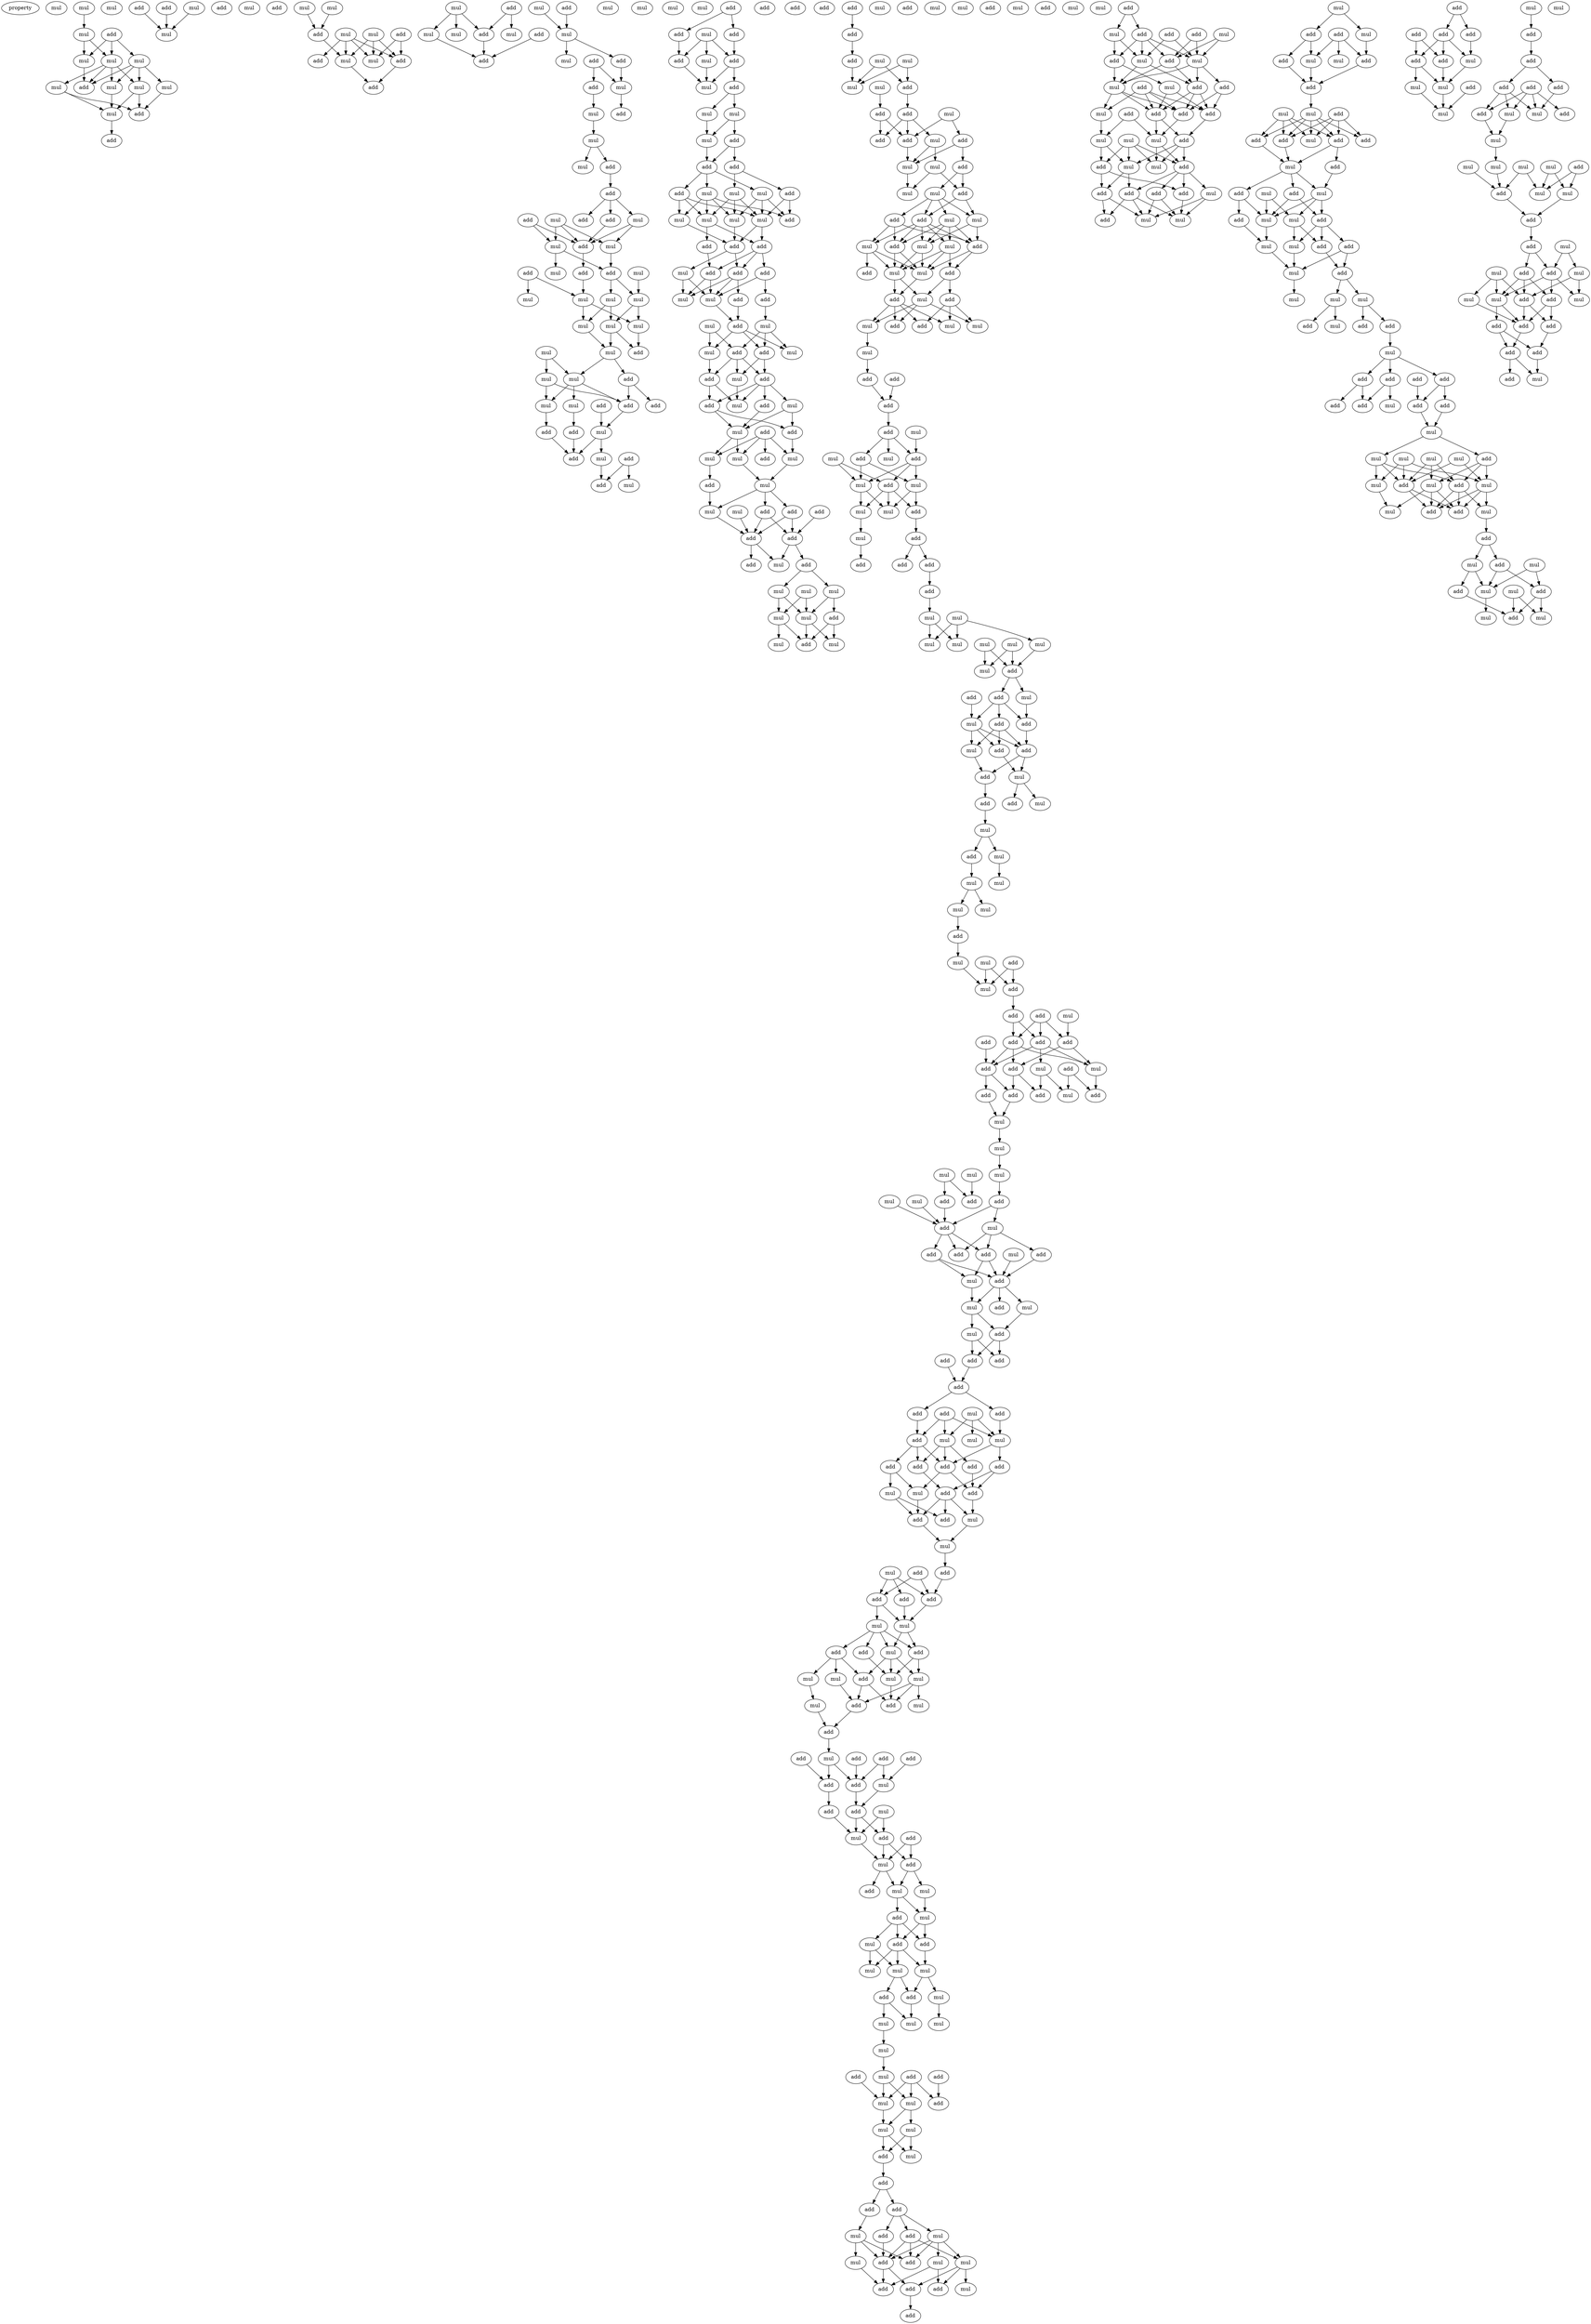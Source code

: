 digraph {
    node [fontcolor=black]
    property [mul=2,lf=1.4]
    0 [ label = mul ];
    1 [ label = mul ];
    2 [ label = mul ];
    3 [ label = add ];
    4 [ label = mul ];
    5 [ label = mul ];
    6 [ label = mul ];
    7 [ label = mul ];
    8 [ label = mul ];
    9 [ label = mul ];
    10 [ label = add ];
    11 [ label = mul ];
    12 [ label = mul ];
    13 [ label = add ];
    14 [ label = mul ];
    15 [ label = add ];
    16 [ label = add ];
    17 [ label = mul ];
    18 [ label = add ];
    19 [ label = mul ];
    20 [ label = add ];
    21 [ label = mul ];
    22 [ label = add ];
    23 [ label = mul ];
    24 [ label = mul ];
    25 [ label = mul ];
    26 [ label = mul ];
    27 [ label = add ];
    28 [ label = add ];
    29 [ label = mul ];
    30 [ label = mul ];
    31 [ label = add ];
    32 [ label = add ];
    33 [ label = add ];
    34 [ label = mul ];
    35 [ label = add ];
    36 [ label = mul ];
    37 [ label = add ];
    38 [ label = add ];
    39 [ label = mul ];
    40 [ label = mul ];
    41 [ label = add ];
    42 [ label = mul ];
    43 [ label = add ];
    44 [ label = mul ];
    45 [ label = mul ];
    46 [ label = mul ];
    47 [ label = add ];
    48 [ label = add ];
    49 [ label = mul ];
    50 [ label = add ];
    51 [ label = mul ];
    52 [ label = add ];
    53 [ label = mul ];
    54 [ label = mul ];
    55 [ label = mul ];
    56 [ label = mul ];
    57 [ label = mul ];
    58 [ label = add ];
    59 [ label = add ];
    60 [ label = mul ];
    61 [ label = mul ];
    62 [ label = add ];
    63 [ label = add ];
    64 [ label = add ];
    65 [ label = mul ];
    66 [ label = mul ];
    67 [ label = add ];
    68 [ label = mul ];
    69 [ label = mul ];
    70 [ label = add ];
    71 [ label = add ];
    72 [ label = add ];
    73 [ label = mul ];
    74 [ label = mul ];
    75 [ label = mul ];
    76 [ label = mul ];
    77 [ label = mul ];
    78 [ label = mul ];
    79 [ label = mul ];
    80 [ label = mul ];
    81 [ label = add ];
    82 [ label = mul ];
    83 [ label = mul ];
    84 [ label = add ];
    85 [ label = mul ];
    86 [ label = mul ];
    87 [ label = add ];
    88 [ label = mul ];
    89 [ label = add ];
    90 [ label = add ];
    91 [ label = mul ];
    92 [ label = add ];
    93 [ label = add ];
    94 [ label = add ];
    95 [ label = add ];
    96 [ label = mul ];
    97 [ label = mul ];
    98 [ label = add ];
    99 [ label = add ];
    100 [ label = mul ];
    101 [ label = add ];
    102 [ label = add ];
    103 [ label = add ];
    104 [ label = mul ];
    105 [ label = add ];
    106 [ label = mul ];
    107 [ label = add ];
    108 [ label = mul ];
    109 [ label = add ];
    110 [ label = mul ];
    111 [ label = mul ];
    112 [ label = add ];
    113 [ label = add ];
    114 [ label = add ];
    115 [ label = mul ];
    116 [ label = mul ];
    117 [ label = mul ];
    118 [ label = add ];
    119 [ label = add ];
    120 [ label = mul ];
    121 [ label = mul ];
    122 [ label = mul ];
    123 [ label = add ];
    124 [ label = mul ];
    125 [ label = add ];
    126 [ label = add ];
    127 [ label = add ];
    128 [ label = add ];
    129 [ label = mul ];
    130 [ label = add ];
    131 [ label = add ];
    132 [ label = mul ];
    133 [ label = add ];
    134 [ label = add ];
    135 [ label = mul ];
    136 [ label = mul ];
    137 [ label = mul ];
    138 [ label = add ];
    139 [ label = mul ];
    140 [ label = add ];
    141 [ label = mul ];
    142 [ label = add ];
    143 [ label = add ];
    144 [ label = mul ];
    145 [ label = add ];
    146 [ label = add ];
    147 [ label = mul ];
    148 [ label = add ];
    149 [ label = add ];
    150 [ label = mul ];
    151 [ label = add ];
    152 [ label = mul ];
    153 [ label = add ];
    154 [ label = mul ];
    155 [ label = mul ];
    156 [ label = mul ];
    157 [ label = add ];
    158 [ label = mul ];
    159 [ label = add ];
    160 [ label = add ];
    161 [ label = mul ];
    162 [ label = mul ];
    163 [ label = add ];
    164 [ label = add ];
    165 [ label = add ];
    166 [ label = add ];
    167 [ label = mul ];
    168 [ label = add ];
    169 [ label = add ];
    170 [ label = mul ];
    171 [ label = mul ];
    172 [ label = mul ];
    173 [ label = add ];
    174 [ label = mul ];
    175 [ label = mul ];
    176 [ label = add ];
    177 [ label = mul ];
    178 [ label = add ];
    179 [ label = mul ];
    180 [ label = add ];
    181 [ label = add ];
    182 [ label = mul ];
    183 [ label = mul ];
    184 [ label = add ];
    185 [ label = mul ];
    186 [ label = mul ];
    187 [ label = add ];
    188 [ label = mul ];
    189 [ label = add ];
    190 [ label = add ];
    191 [ label = add ];
    192 [ label = add ];
    193 [ label = mul ];
    194 [ label = add ];
    195 [ label = mul ];
    196 [ label = add ];
    197 [ label = mul ];
    198 [ label = mul ];
    199 [ label = add ];
    200 [ label = mul ];
    201 [ label = mul ];
    202 [ label = add ];
    203 [ label = add ];
    204 [ label = mul ];
    205 [ label = mul ];
    206 [ label = mul ];
    207 [ label = mul ];
    208 [ label = add ];
    209 [ label = add ];
    210 [ label = mul ];
    211 [ label = add ];
    212 [ label = add ];
    213 [ label = mul ];
    214 [ label = add ];
    215 [ label = add ];
    216 [ label = mul ];
    217 [ label = mul ];
    218 [ label = mul ];
    219 [ label = mul ];
    220 [ label = add ];
    221 [ label = add ];
    222 [ label = mul ];
    223 [ label = add ];
    224 [ label = mul ];
    225 [ label = add ];
    226 [ label = add ];
    227 [ label = add ];
    228 [ label = add ];
    229 [ label = mul ];
    230 [ label = mul ];
    231 [ label = add ];
    232 [ label = add ];
    233 [ label = mul ];
    234 [ label = mul ];
    235 [ label = mul ];
    236 [ label = add ];
    237 [ label = mul ];
    238 [ label = mul ];
    239 [ label = add ];
    240 [ label = mul ];
    241 [ label = add ];
    242 [ label = add ];
    243 [ label = add ];
    244 [ label = add ];
    245 [ label = mul ];
    246 [ label = add ];
    247 [ label = mul ];
    248 [ label = mul ];
    249 [ label = mul ];
    250 [ label = mul ];
    251 [ label = mul ];
    252 [ label = mul ];
    253 [ label = mul ];
    254 [ label = mul ];
    255 [ label = add ];
    256 [ label = add ];
    257 [ label = mul ];
    258 [ label = add ];
    259 [ label = mul ];
    260 [ label = add ];
    261 [ label = add ];
    262 [ label = add ];
    263 [ label = mul ];
    264 [ label = add ];
    265 [ label = add ];
    266 [ label = mul ];
    267 [ label = mul ];
    268 [ label = add ];
    269 [ label = add ];
    270 [ label = mul ];
    271 [ label = add ];
    272 [ label = mul ];
    273 [ label = mul ];
    274 [ label = mul ];
    275 [ label = mul ];
    276 [ label = mul ];
    277 [ label = mul ];
    278 [ label = add ];
    279 [ label = mul ];
    280 [ label = add ];
    281 [ label = mul ];
    282 [ label = add ];
    283 [ label = mul ];
    284 [ label = add ];
    285 [ label = add ];
    286 [ label = add ];
    287 [ label = mul ];
    288 [ label = add ];
    289 [ label = add ];
    290 [ label = add ];
    291 [ label = add ];
    292 [ label = add ];
    293 [ label = mul ];
    294 [ label = mul ];
    295 [ label = add ];
    296 [ label = add ];
    297 [ label = add ];
    298 [ label = add ];
    299 [ label = add ];
    300 [ label = mul ];
    301 [ label = add ];
    302 [ label = mul ];
    303 [ label = mul ];
    304 [ label = mul ];
    305 [ label = mul ];
    306 [ label = mul ];
    307 [ label = add ];
    308 [ label = add ];
    309 [ label = mul ];
    310 [ label = mul ];
    311 [ label = add ];
    312 [ label = add ];
    313 [ label = mul ];
    314 [ label = add ];
    315 [ label = mul ];
    316 [ label = add ];
    317 [ label = add ];
    318 [ label = add ];
    319 [ label = mul ];
    320 [ label = add ];
    321 [ label = mul ];
    322 [ label = add ];
    323 [ label = mul ];
    324 [ label = mul ];
    325 [ label = add ];
    326 [ label = add ];
    327 [ label = mul ];
    328 [ label = add ];
    329 [ label = add ];
    330 [ label = add ];
    331 [ label = add ];
    332 [ label = mul ];
    333 [ label = add ];
    334 [ label = add ];
    335 [ label = mul ];
    336 [ label = mul ];
    337 [ label = add ];
    338 [ label = mul ];
    339 [ label = add ];
    340 [ label = add ];
    341 [ label = add ];
    342 [ label = add ];
    343 [ label = add ];
    344 [ label = add ];
    345 [ label = mul ];
    346 [ label = add ];
    347 [ label = mul ];
    348 [ label = add ];
    349 [ label = add ];
    350 [ label = mul ];
    351 [ label = mul ];
    352 [ label = add ];
    353 [ label = mul ];
    354 [ label = mul ];
    355 [ label = add ];
    356 [ label = add ];
    357 [ label = add ];
    358 [ label = add ];
    359 [ label = add ];
    360 [ label = mul ];
    361 [ label = mul ];
    362 [ label = add ];
    363 [ label = mul ];
    364 [ label = add ];
    365 [ label = add ];
    366 [ label = mul ];
    367 [ label = add ];
    368 [ label = mul ];
    369 [ label = mul ];
    370 [ label = mul ];
    371 [ label = mul ];
    372 [ label = mul ];
    373 [ label = add ];
    374 [ label = add ];
    375 [ label = add ];
    376 [ label = mul ];
    377 [ label = add ];
    378 [ label = add ];
    379 [ label = add ];
    380 [ label = add ];
    381 [ label = mul ];
    382 [ label = add ];
    383 [ label = add ];
    384 [ label = add ];
    385 [ label = add ];
    386 [ label = mul ];
    387 [ label = add ];
    388 [ label = mul ];
    389 [ label = add ];
    390 [ label = mul ];
    391 [ label = add ];
    392 [ label = mul ];
    393 [ label = add ];
    394 [ label = mul ];
    395 [ label = mul ];
    396 [ label = add ];
    397 [ label = add ];
    398 [ label = add ];
    399 [ label = mul ];
    400 [ label = mul ];
    401 [ label = mul ];
    402 [ label = mul ];
    403 [ label = add ];
    404 [ label = add ];
    405 [ label = mul ];
    406 [ label = mul ];
    407 [ label = mul ];
    408 [ label = mul ];
    409 [ label = mul ];
    410 [ label = add ];
    411 [ label = mul ];
    412 [ label = add ];
    413 [ label = add ];
    414 [ label = mul ];
    415 [ label = mul ];
    416 [ label = add ];
    417 [ label = mul ];
    418 [ label = mul ];
    419 [ label = mul ];
    420 [ label = add ];
    421 [ label = add ];
    422 [ label = add ];
    423 [ label = add ];
    424 [ label = add ];
    425 [ label = mul ];
    426 [ label = mul ];
    427 [ label = add ];
    428 [ label = mul ];
    429 [ label = add ];
    430 [ label = mul ];
    431 [ label = mul ];
    432 [ label = mul ];
    433 [ label = add ];
    434 [ label = add ];
    435 [ label = add ];
    436 [ label = mul ];
    437 [ label = add ];
    438 [ label = add ];
    439 [ label = add ];
    440 [ label = add ];
    441 [ label = add ];
    442 [ label = mul ];
    443 [ label = add ];
    444 [ label = mul ];
    445 [ label = mul ];
    446 [ label = mul ];
    447 [ label = add ];
    448 [ label = add ];
    449 [ label = mul ];
    450 [ label = add ];
    451 [ label = mul ];
    452 [ label = add ];
    453 [ label = add ];
    454 [ label = add ];
    455 [ label = mul ];
    456 [ label = add ];
    457 [ label = add ];
    458 [ label = add ];
    459 [ label = mul ];
    460 [ label = mul ];
    461 [ label = add ];
    462 [ label = mul ];
    463 [ label = mul ];
    464 [ label = mul ];
    465 [ label = add ];
    466 [ label = add ];
    467 [ label = add ];
    468 [ label = add ];
    469 [ label = mul ];
    470 [ label = add ];
    471 [ label = add ];
    472 [ label = mul ];
    473 [ label = mul ];
    474 [ label = add ];
    475 [ label = mul ];
    476 [ label = add ];
    477 [ label = mul ];
    478 [ label = add ];
    479 [ label = mul ];
    480 [ label = add ];
    481 [ label = add ];
    482 [ label = mul ];
    483 [ label = add ];
    484 [ label = mul ];
    485 [ label = mul ];
    486 [ label = add ];
    487 [ label = add ];
    488 [ label = add ];
    489 [ label = add ];
    490 [ label = add ];
    491 [ label = mul ];
    492 [ label = mul ];
    493 [ label = add ];
    494 [ label = mul ];
    495 [ label = add ];
    496 [ label = add ];
    497 [ label = mul ];
    498 [ label = add ];
    499 [ label = mul ];
    500 [ label = mul ];
    501 [ label = add ];
    502 [ label = mul ];
    503 [ label = add ];
    504 [ label = add ];
    505 [ label = mul ];
    506 [ label = add ];
    507 [ label = mul ];
    508 [ label = mul ];
    509 [ label = mul ];
    510 [ label = mul ];
    511 [ label = add ];
    512 [ label = mul ];
    513 [ label = add ];
    514 [ label = add ];
    515 [ label = mul ];
    516 [ label = add ];
    517 [ label = add ];
    518 [ label = add ];
    519 [ label = add ];
    520 [ label = add ];
    521 [ label = add ];
    522 [ label = mul ];
    523 [ label = add ];
    524 [ label = add ];
    525 [ label = mul ];
    526 [ label = mul ];
    527 [ label = mul ];
    528 [ label = add ];
    529 [ label = mul ];
    530 [ label = mul ];
    531 [ label = add ];
    532 [ label = mul ];
    533 [ label = mul ];
    534 [ label = add ];
    535 [ label = mul ];
    536 [ label = mul ];
    537 [ label = add ];
    538 [ label = add ];
    539 [ label = mul ];
    540 [ label = add ];
    541 [ label = add ];
    542 [ label = mul ];
    543 [ label = mul ];
    544 [ label = add ];
    545 [ label = add ];
    546 [ label = mul ];
    547 [ label = mul ];
    548 [ label = mul ];
    549 [ label = mul ];
    550 [ label = add ];
    551 [ label = add ];
    552 [ label = add ];
    553 [ label = add ];
    554 [ label = add ];
    555 [ label = add ];
    556 [ label = add ];
    557 [ label = mul ];
    558 [ label = mul ];
    559 [ label = mul ];
    560 [ label = add ];
    561 [ label = mul ];
    562 [ label = mul ];
    563 [ label = add ];
    564 [ label = add ];
    565 [ label = add ];
    566 [ label = add ];
    567 [ label = add ];
    568 [ label = add ];
    569 [ label = mul ];
    570 [ label = add ];
    571 [ label = mul ];
    572 [ label = mul ];
    573 [ label = mul ];
    574 [ label = mul ];
    575 [ label = mul ];
    576 [ label = mul ];
    577 [ label = add ];
    578 [ label = mul ];
    579 [ label = mul ];
    580 [ label = add ];
    581 [ label = add ];
    582 [ label = add ];
    583 [ label = mul ];
    584 [ label = mul ];
    585 [ label = add ];
    586 [ label = mul ];
    587 [ label = add ];
    588 [ label = mul ];
    589 [ label = add ];
    590 [ label = mul ];
    591 [ label = add ];
    592 [ label = mul ];
    593 [ label = add ];
    594 [ label = add ];
    595 [ label = add ];
    596 [ label = add ];
    597 [ label = add ];
    598 [ label = mul ];
    599 [ label = mul ];
    600 [ label = add ];
    1 -> 2 [ name = 0 ];
    2 -> 5 [ name = 1 ];
    2 -> 7 [ name = 2 ];
    3 -> 5 [ name = 3 ];
    3 -> 6 [ name = 4 ];
    3 -> 7 [ name = 5 ];
    5 -> 10 [ name = 6 ];
    6 -> 8 [ name = 7 ];
    6 -> 9 [ name = 8 ];
    6 -> 10 [ name = 9 ];
    6 -> 11 [ name = 10 ];
    7 -> 8 [ name = 11 ];
    7 -> 9 [ name = 12 ];
    7 -> 10 [ name = 13 ];
    7 -> 12 [ name = 14 ];
    8 -> 13 [ name = 15 ];
    8 -> 14 [ name = 16 ];
    9 -> 14 [ name = 17 ];
    11 -> 13 [ name = 18 ];
    12 -> 13 [ name = 19 ];
    12 -> 14 [ name = 20 ];
    14 -> 18 [ name = 21 ];
    15 -> 19 [ name = 22 ];
    16 -> 19 [ name = 23 ];
    17 -> 19 [ name = 24 ];
    23 -> 27 [ name = 25 ];
    24 -> 27 [ name = 26 ];
    25 -> 29 [ name = 27 ];
    25 -> 30 [ name = 28 ];
    25 -> 31 [ name = 29 ];
    25 -> 32 [ name = 30 ];
    26 -> 29 [ name = 31 ];
    26 -> 30 [ name = 32 ];
    26 -> 32 [ name = 33 ];
    27 -> 29 [ name = 34 ];
    28 -> 30 [ name = 35 ];
    28 -> 32 [ name = 36 ];
    29 -> 33 [ name = 37 ];
    32 -> 33 [ name = 38 ];
    34 -> 36 [ name = 39 ];
    34 -> 37 [ name = 40 ];
    34 -> 40 [ name = 41 ];
    35 -> 37 [ name = 42 ];
    35 -> 39 [ name = 43 ];
    36 -> 41 [ name = 44 ];
    37 -> 41 [ name = 45 ];
    38 -> 41 [ name = 46 ];
    42 -> 44 [ name = 47 ];
    43 -> 44 [ name = 48 ];
    44 -> 47 [ name = 49 ];
    44 -> 49 [ name = 50 ];
    47 -> 51 [ name = 51 ];
    48 -> 50 [ name = 52 ];
    48 -> 51 [ name = 53 ];
    50 -> 53 [ name = 54 ];
    51 -> 52 [ name = 55 ];
    53 -> 54 [ name = 56 ];
    54 -> 57 [ name = 57 ];
    54 -> 58 [ name = 58 ];
    58 -> 59 [ name = 59 ];
    59 -> 60 [ name = 60 ];
    59 -> 62 [ name = 61 ];
    59 -> 63 [ name = 62 ];
    60 -> 66 [ name = 63 ];
    60 -> 67 [ name = 64 ];
    61 -> 65 [ name = 65 ];
    61 -> 66 [ name = 66 ];
    61 -> 67 [ name = 67 ];
    62 -> 67 [ name = 68 ];
    64 -> 65 [ name = 69 ];
    64 -> 67 [ name = 70 ];
    65 -> 69 [ name = 71 ];
    65 -> 72 [ name = 72 ];
    66 -> 72 [ name = 73 ];
    67 -> 70 [ name = 74 ];
    68 -> 75 [ name = 75 ];
    70 -> 73 [ name = 76 ];
    71 -> 73 [ name = 77 ];
    71 -> 76 [ name = 78 ];
    72 -> 74 [ name = 79 ];
    72 -> 75 [ name = 80 ];
    73 -> 77 [ name = 81 ];
    73 -> 78 [ name = 82 ];
    74 -> 78 [ name = 83 ];
    74 -> 79 [ name = 84 ];
    75 -> 77 [ name = 85 ];
    75 -> 79 [ name = 86 ];
    77 -> 81 [ name = 87 ];
    78 -> 82 [ name = 88 ];
    79 -> 81 [ name = 89 ];
    79 -> 82 [ name = 90 ];
    80 -> 83 [ name = 91 ];
    80 -> 85 [ name = 92 ];
    82 -> 84 [ name = 93 ];
    82 -> 85 [ name = 94 ];
    83 -> 86 [ name = 95 ];
    83 -> 87 [ name = 96 ];
    84 -> 87 [ name = 97 ];
    84 -> 90 [ name = 98 ];
    85 -> 86 [ name = 99 ];
    85 -> 87 [ name = 100 ];
    85 -> 88 [ name = 101 ];
    86 -> 93 [ name = 102 ];
    87 -> 91 [ name = 103 ];
    88 -> 92 [ name = 104 ];
    89 -> 91 [ name = 105 ];
    91 -> 94 [ name = 106 ];
    91 -> 96 [ name = 107 ];
    92 -> 94 [ name = 108 ];
    93 -> 94 [ name = 109 ];
    95 -> 97 [ name = 110 ];
    95 -> 98 [ name = 111 ];
    96 -> 98 [ name = 112 ];
    99 -> 101 [ name = 113 ];
    99 -> 102 [ name = 114 ];
    100 -> 103 [ name = 115 ];
    100 -> 104 [ name = 116 ];
    100 -> 105 [ name = 117 ];
    101 -> 105 [ name = 118 ];
    102 -> 103 [ name = 119 ];
    103 -> 106 [ name = 120 ];
    103 -> 107 [ name = 121 ];
    104 -> 106 [ name = 122 ];
    105 -> 106 [ name = 123 ];
    107 -> 108 [ name = 124 ];
    107 -> 110 [ name = 125 ];
    108 -> 111 [ name = 126 ];
    108 -> 112 [ name = 127 ];
    110 -> 111 [ name = 128 ];
    111 -> 113 [ name = 129 ];
    112 -> 113 [ name = 130 ];
    112 -> 114 [ name = 131 ];
    113 -> 116 [ name = 132 ];
    113 -> 117 [ name = 133 ];
    113 -> 118 [ name = 134 ];
    114 -> 115 [ name = 135 ];
    114 -> 119 [ name = 136 ];
    115 -> 120 [ name = 137 ];
    115 -> 122 [ name = 138 ];
    115 -> 124 [ name = 139 ];
    116 -> 122 [ name = 140 ];
    116 -> 123 [ name = 141 ];
    116 -> 124 [ name = 142 ];
    117 -> 120 [ name = 143 ];
    117 -> 121 [ name = 144 ];
    117 -> 122 [ name = 145 ];
    117 -> 123 [ name = 146 ];
    118 -> 120 [ name = 147 ];
    118 -> 121 [ name = 148 ];
    118 -> 124 [ name = 149 ];
    119 -> 123 [ name = 150 ];
    119 -> 124 [ name = 151 ];
    120 -> 125 [ name = 152 ];
    120 -> 126 [ name = 153 ];
    121 -> 127 [ name = 154 ];
    122 -> 127 [ name = 155 ];
    124 -> 126 [ name = 156 ];
    124 -> 127 [ name = 157 ];
    125 -> 131 [ name = 158 ];
    126 -> 128 [ name = 159 ];
    126 -> 130 [ name = 160 ];
    126 -> 131 [ name = 161 ];
    127 -> 129 [ name = 162 ];
    127 -> 130 [ name = 163 ];
    128 -> 134 [ name = 164 ];
    128 -> 135 [ name = 165 ];
    129 -> 132 [ name = 166 ];
    129 -> 135 [ name = 167 ];
    130 -> 132 [ name = 168 ];
    130 -> 133 [ name = 169 ];
    130 -> 135 [ name = 170 ];
    131 -> 132 [ name = 171 ];
    131 -> 135 [ name = 172 ];
    133 -> 138 [ name = 173 ];
    134 -> 137 [ name = 174 ];
    135 -> 138 [ name = 175 ];
    136 -> 139 [ name = 176 ];
    136 -> 140 [ name = 177 ];
    137 -> 140 [ name = 178 ];
    137 -> 141 [ name = 179 ];
    137 -> 142 [ name = 180 ];
    138 -> 139 [ name = 181 ];
    138 -> 141 [ name = 182 ];
    138 -> 142 [ name = 183 ];
    139 -> 143 [ name = 184 ];
    140 -> 143 [ name = 185 ];
    140 -> 144 [ name = 186 ];
    140 -> 145 [ name = 187 ];
    142 -> 144 [ name = 188 ];
    142 -> 145 [ name = 189 ];
    143 -> 147 [ name = 190 ];
    143 -> 148 [ name = 191 ];
    144 -> 147 [ name = 192 ];
    145 -> 147 [ name = 193 ];
    145 -> 148 [ name = 194 ];
    145 -> 149 [ name = 195 ];
    145 -> 150 [ name = 196 ];
    148 -> 151 [ name = 197 ];
    148 -> 152 [ name = 198 ];
    149 -> 152 [ name = 199 ];
    150 -> 151 [ name = 200 ];
    150 -> 152 [ name = 201 ];
    151 -> 154 [ name = 202 ];
    152 -> 155 [ name = 203 ];
    152 -> 156 [ name = 204 ];
    153 -> 154 [ name = 205 ];
    153 -> 155 [ name = 206 ];
    153 -> 156 [ name = 207 ];
    153 -> 157 [ name = 208 ];
    154 -> 158 [ name = 209 ];
    155 -> 159 [ name = 210 ];
    156 -> 158 [ name = 211 ];
    158 -> 162 [ name = 212 ];
    158 -> 163 [ name = 213 ];
    158 -> 164 [ name = 214 ];
    159 -> 162 [ name = 215 ];
    160 -> 166 [ name = 216 ];
    161 -> 165 [ name = 217 ];
    162 -> 165 [ name = 218 ];
    163 -> 165 [ name = 219 ];
    163 -> 166 [ name = 220 ];
    164 -> 165 [ name = 221 ];
    164 -> 166 [ name = 222 ];
    165 -> 167 [ name = 223 ];
    165 -> 169 [ name = 224 ];
    166 -> 167 [ name = 225 ];
    166 -> 168 [ name = 226 ];
    168 -> 170 [ name = 227 ];
    168 -> 171 [ name = 228 ];
    170 -> 173 [ name = 229 ];
    170 -> 175 [ name = 230 ];
    171 -> 174 [ name = 231 ];
    171 -> 175 [ name = 232 ];
    172 -> 174 [ name = 233 ];
    172 -> 175 [ name = 234 ];
    173 -> 176 [ name = 235 ];
    173 -> 177 [ name = 236 ];
    174 -> 176 [ name = 237 ];
    174 -> 179 [ name = 238 ];
    175 -> 176 [ name = 239 ];
    175 -> 177 [ name = 240 ];
    180 -> 181 [ name = 241 ];
    181 -> 184 [ name = 242 ];
    182 -> 185 [ name = 243 ];
    182 -> 187 [ name = 244 ];
    183 -> 185 [ name = 245 ];
    183 -> 187 [ name = 246 ];
    184 -> 185 [ name = 247 ];
    186 -> 190 [ name = 248 ];
    187 -> 189 [ name = 249 ];
    188 -> 192 [ name = 250 ];
    188 -> 194 [ name = 251 ];
    189 -> 191 [ name = 252 ];
    189 -> 192 [ name = 253 ];
    189 -> 193 [ name = 254 ];
    190 -> 191 [ name = 255 ];
    190 -> 192 [ name = 256 ];
    192 -> 197 [ name = 257 ];
    193 -> 195 [ name = 258 ];
    193 -> 197 [ name = 259 ];
    194 -> 196 [ name = 260 ];
    194 -> 197 [ name = 261 ];
    195 -> 199 [ name = 262 ];
    195 -> 200 [ name = 263 ];
    196 -> 198 [ name = 264 ];
    196 -> 199 [ name = 265 ];
    197 -> 200 [ name = 266 ];
    198 -> 201 [ name = 267 ];
    198 -> 202 [ name = 268 ];
    198 -> 203 [ name = 269 ];
    198 -> 204 [ name = 270 ];
    199 -> 203 [ name = 271 ];
    199 -> 204 [ name = 272 ];
    201 -> 206 [ name = 273 ];
    201 -> 207 [ name = 274 ];
    201 -> 208 [ name = 275 ];
    201 -> 209 [ name = 276 ];
    202 -> 205 [ name = 277 ];
    202 -> 208 [ name = 278 ];
    202 -> 209 [ name = 279 ];
    203 -> 205 [ name = 280 ];
    203 -> 206 [ name = 281 ];
    203 -> 207 [ name = 282 ];
    203 -> 208 [ name = 283 ];
    203 -> 209 [ name = 284 ];
    204 -> 206 [ name = 285 ];
    204 -> 209 [ name = 286 ];
    205 -> 210 [ name = 287 ];
    205 -> 211 [ name = 288 ];
    205 -> 213 [ name = 289 ];
    206 -> 210 [ name = 290 ];
    206 -> 213 [ name = 291 ];
    207 -> 210 [ name = 292 ];
    207 -> 212 [ name = 293 ];
    207 -> 213 [ name = 294 ];
    208 -> 210 [ name = 295 ];
    208 -> 213 [ name = 296 ];
    209 -> 212 [ name = 297 ];
    209 -> 213 [ name = 298 ];
    210 -> 215 [ name = 299 ];
    210 -> 216 [ name = 300 ];
    212 -> 214 [ name = 301 ];
    212 -> 216 [ name = 302 ];
    213 -> 215 [ name = 303 ];
    214 -> 218 [ name = 304 ];
    214 -> 219 [ name = 305 ];
    214 -> 221 [ name = 306 ];
    215 -> 217 [ name = 307 ];
    215 -> 219 [ name = 308 ];
    215 -> 220 [ name = 309 ];
    215 -> 221 [ name = 310 ];
    216 -> 217 [ name = 311 ];
    216 -> 218 [ name = 312 ];
    216 -> 220 [ name = 313 ];
    217 -> 222 [ name = 314 ];
    222 -> 223 [ name = 315 ];
    223 -> 227 [ name = 316 ];
    226 -> 227 [ name = 317 ];
    227 -> 228 [ name = 318 ];
    228 -> 231 [ name = 319 ];
    228 -> 232 [ name = 320 ];
    228 -> 233 [ name = 321 ];
    229 -> 232 [ name = 322 ];
    230 -> 234 [ name = 323 ];
    230 -> 236 [ name = 324 ];
    231 -> 234 [ name = 325 ];
    231 -> 235 [ name = 326 ];
    232 -> 234 [ name = 327 ];
    232 -> 235 [ name = 328 ];
    232 -> 236 [ name = 329 ];
    234 -> 237 [ name = 330 ];
    234 -> 238 [ name = 331 ];
    235 -> 238 [ name = 332 ];
    235 -> 239 [ name = 333 ];
    236 -> 237 [ name = 334 ];
    236 -> 238 [ name = 335 ];
    236 -> 239 [ name = 336 ];
    237 -> 240 [ name = 337 ];
    239 -> 241 [ name = 338 ];
    240 -> 244 [ name = 339 ];
    241 -> 242 [ name = 340 ];
    241 -> 243 [ name = 341 ];
    242 -> 246 [ name = 342 ];
    246 -> 247 [ name = 343 ];
    247 -> 252 [ name = 344 ];
    247 -> 253 [ name = 345 ];
    248 -> 251 [ name = 346 ];
    248 -> 252 [ name = 347 ];
    248 -> 253 [ name = 348 ];
    249 -> 254 [ name = 349 ];
    249 -> 255 [ name = 350 ];
    250 -> 254 [ name = 351 ];
    250 -> 255 [ name = 352 ];
    251 -> 255 [ name = 353 ];
    255 -> 257 [ name = 354 ];
    255 -> 258 [ name = 355 ];
    256 -> 259 [ name = 356 ];
    257 -> 260 [ name = 357 ];
    258 -> 259 [ name = 358 ];
    258 -> 260 [ name = 359 ];
    258 -> 261 [ name = 360 ];
    259 -> 262 [ name = 361 ];
    259 -> 263 [ name = 362 ];
    259 -> 264 [ name = 363 ];
    260 -> 262 [ name = 364 ];
    261 -> 262 [ name = 365 ];
    261 -> 263 [ name = 366 ];
    261 -> 264 [ name = 367 ];
    262 -> 265 [ name = 368 ];
    262 -> 266 [ name = 369 ];
    263 -> 265 [ name = 370 ];
    264 -> 266 [ name = 371 ];
    265 -> 268 [ name = 372 ];
    266 -> 267 [ name = 373 ];
    266 -> 269 [ name = 374 ];
    268 -> 270 [ name = 375 ];
    270 -> 271 [ name = 376 ];
    270 -> 272 [ name = 377 ];
    271 -> 273 [ name = 378 ];
    272 -> 274 [ name = 379 ];
    273 -> 276 [ name = 380 ];
    273 -> 277 [ name = 381 ];
    276 -> 278 [ name = 382 ];
    278 -> 281 [ name = 383 ];
    279 -> 283 [ name = 384 ];
    279 -> 284 [ name = 385 ];
    280 -> 283 [ name = 386 ];
    280 -> 284 [ name = 387 ];
    281 -> 283 [ name = 388 ];
    284 -> 285 [ name = 389 ];
    285 -> 290 [ name = 390 ];
    285 -> 291 [ name = 391 ];
    286 -> 288 [ name = 392 ];
    286 -> 290 [ name = 393 ];
    286 -> 291 [ name = 394 ];
    287 -> 288 [ name = 395 ];
    288 -> 292 [ name = 396 ];
    288 -> 294 [ name = 397 ];
    289 -> 296 [ name = 398 ];
    290 -> 292 [ name = 399 ];
    290 -> 294 [ name = 400 ];
    290 -> 296 [ name = 401 ];
    291 -> 293 [ name = 402 ];
    291 -> 294 [ name = 403 ];
    291 -> 296 [ name = 404 ];
    292 -> 297 [ name = 405 ];
    292 -> 298 [ name = 406 ];
    293 -> 298 [ name = 407 ];
    293 -> 300 [ name = 408 ];
    294 -> 301 [ name = 409 ];
    295 -> 300 [ name = 410 ];
    295 -> 301 [ name = 411 ];
    296 -> 297 [ name = 412 ];
    296 -> 299 [ name = 413 ];
    297 -> 302 [ name = 414 ];
    299 -> 302 [ name = 415 ];
    302 -> 303 [ name = 416 ];
    303 -> 304 [ name = 417 ];
    304 -> 307 [ name = 418 ];
    305 -> 308 [ name = 419 ];
    305 -> 311 [ name = 420 ];
    306 -> 308 [ name = 421 ];
    307 -> 312 [ name = 422 ];
    307 -> 313 [ name = 423 ];
    309 -> 312 [ name = 424 ];
    310 -> 312 [ name = 425 ];
    311 -> 312 [ name = 426 ];
    312 -> 316 [ name = 427 ];
    312 -> 317 [ name = 428 ];
    312 -> 318 [ name = 429 ];
    313 -> 314 [ name = 430 ];
    313 -> 316 [ name = 431 ];
    313 -> 318 [ name = 432 ];
    314 -> 320 [ name = 433 ];
    315 -> 320 [ name = 434 ];
    317 -> 319 [ name = 435 ];
    317 -> 320 [ name = 436 ];
    318 -> 319 [ name = 437 ];
    318 -> 320 [ name = 438 ];
    319 -> 321 [ name = 439 ];
    320 -> 321 [ name = 440 ];
    320 -> 322 [ name = 441 ];
    320 -> 323 [ name = 442 ];
    321 -> 324 [ name = 443 ];
    321 -> 325 [ name = 444 ];
    323 -> 325 [ name = 445 ];
    324 -> 326 [ name = 446 ];
    324 -> 328 [ name = 447 ];
    325 -> 326 [ name = 448 ];
    325 -> 328 [ name = 449 ];
    328 -> 330 [ name = 450 ];
    329 -> 330 [ name = 451 ];
    330 -> 331 [ name = 452 ];
    330 -> 333 [ name = 453 ];
    331 -> 336 [ name = 454 ];
    332 -> 335 [ name = 455 ];
    332 -> 336 [ name = 456 ];
    332 -> 338 [ name = 457 ];
    333 -> 337 [ name = 458 ];
    334 -> 335 [ name = 459 ];
    334 -> 336 [ name = 460 ];
    334 -> 337 [ name = 461 ];
    335 -> 340 [ name = 462 ];
    335 -> 341 [ name = 463 ];
    335 -> 342 [ name = 464 ];
    336 -> 340 [ name = 465 ];
    336 -> 343 [ name = 466 ];
    337 -> 339 [ name = 467 ];
    337 -> 340 [ name = 468 ];
    337 -> 341 [ name = 469 ];
    339 -> 345 [ name = 470 ];
    339 -> 347 [ name = 471 ];
    340 -> 345 [ name = 472 ];
    340 -> 346 [ name = 473 ];
    341 -> 348 [ name = 474 ];
    342 -> 346 [ name = 475 ];
    343 -> 346 [ name = 476 ];
    343 -> 348 [ name = 477 ];
    345 -> 352 [ name = 478 ];
    346 -> 350 [ name = 479 ];
    347 -> 349 [ name = 480 ];
    347 -> 352 [ name = 481 ];
    348 -> 349 [ name = 482 ];
    348 -> 350 [ name = 483 ];
    348 -> 352 [ name = 484 ];
    350 -> 353 [ name = 485 ];
    352 -> 353 [ name = 486 ];
    353 -> 356 [ name = 487 ];
    354 -> 357 [ name = 488 ];
    354 -> 358 [ name = 489 ];
    354 -> 359 [ name = 490 ];
    355 -> 357 [ name = 491 ];
    355 -> 359 [ name = 492 ];
    356 -> 357 [ name = 493 ];
    357 -> 361 [ name = 494 ];
    358 -> 361 [ name = 495 ];
    359 -> 360 [ name = 496 ];
    359 -> 361 [ name = 497 ];
    360 -> 362 [ name = 498 ];
    360 -> 363 [ name = 499 ];
    360 -> 364 [ name = 500 ];
    360 -> 365 [ name = 501 ];
    361 -> 363 [ name = 502 ];
    361 -> 365 [ name = 503 ];
    362 -> 366 [ name = 504 ];
    362 -> 367 [ name = 505 ];
    362 -> 370 [ name = 506 ];
    363 -> 367 [ name = 507 ];
    363 -> 368 [ name = 508 ];
    363 -> 369 [ name = 509 ];
    364 -> 368 [ name = 510 ];
    365 -> 368 [ name = 511 ];
    365 -> 369 [ name = 512 ];
    366 -> 371 [ name = 513 ];
    367 -> 373 [ name = 514 ];
    367 -> 374 [ name = 515 ];
    368 -> 373 [ name = 516 ];
    369 -> 372 [ name = 517 ];
    369 -> 373 [ name = 518 ];
    369 -> 374 [ name = 519 ];
    370 -> 374 [ name = 520 ];
    371 -> 375 [ name = 521 ];
    374 -> 375 [ name = 522 ];
    375 -> 376 [ name = 523 ];
    376 -> 382 [ name = 524 ];
    376 -> 383 [ name = 525 ];
    377 -> 383 [ name = 526 ];
    378 -> 382 [ name = 527 ];
    379 -> 381 [ name = 528 ];
    379 -> 383 [ name = 529 ];
    380 -> 381 [ name = 530 ];
    381 -> 385 [ name = 531 ];
    382 -> 384 [ name = 532 ];
    383 -> 385 [ name = 533 ];
    384 -> 388 [ name = 534 ];
    385 -> 387 [ name = 535 ];
    385 -> 388 [ name = 536 ];
    386 -> 387 [ name = 537 ];
    386 -> 388 [ name = 538 ];
    387 -> 390 [ name = 539 ];
    387 -> 391 [ name = 540 ];
    388 -> 390 [ name = 541 ];
    389 -> 390 [ name = 542 ];
    389 -> 391 [ name = 543 ];
    390 -> 393 [ name = 544 ];
    390 -> 394 [ name = 545 ];
    391 -> 392 [ name = 546 ];
    391 -> 394 [ name = 547 ];
    392 -> 395 [ name = 548 ];
    394 -> 395 [ name = 549 ];
    394 -> 396 [ name = 550 ];
    395 -> 397 [ name = 551 ];
    395 -> 398 [ name = 552 ];
    396 -> 397 [ name = 553 ];
    396 -> 398 [ name = 554 ];
    396 -> 399 [ name = 555 ];
    397 -> 400 [ name = 556 ];
    397 -> 401 [ name = 557 ];
    397 -> 402 [ name = 558 ];
    398 -> 400 [ name = 559 ];
    399 -> 401 [ name = 560 ];
    399 -> 402 [ name = 561 ];
    400 -> 403 [ name = 562 ];
    400 -> 405 [ name = 563 ];
    402 -> 403 [ name = 564 ];
    402 -> 404 [ name = 565 ];
    403 -> 408 [ name = 566 ];
    404 -> 406 [ name = 567 ];
    404 -> 408 [ name = 568 ];
    405 -> 407 [ name = 569 ];
    406 -> 409 [ name = 570 ];
    409 -> 411 [ name = 571 ];
    410 -> 414 [ name = 572 ];
    410 -> 415 [ name = 573 ];
    410 -> 416 [ name = 574 ];
    411 -> 414 [ name = 575 ];
    411 -> 415 [ name = 576 ];
    412 -> 416 [ name = 577 ];
    413 -> 415 [ name = 578 ];
    414 -> 417 [ name = 579 ];
    414 -> 418 [ name = 580 ];
    415 -> 418 [ name = 581 ];
    417 -> 419 [ name = 582 ];
    417 -> 420 [ name = 583 ];
    418 -> 419 [ name = 584 ];
    418 -> 420 [ name = 585 ];
    420 -> 421 [ name = 586 ];
    421 -> 422 [ name = 587 ];
    421 -> 423 [ name = 588 ];
    422 -> 424 [ name = 589 ];
    422 -> 427 [ name = 590 ];
    422 -> 428 [ name = 591 ];
    423 -> 425 [ name = 592 ];
    424 -> 429 [ name = 593 ];
    424 -> 432 [ name = 594 ];
    424 -> 433 [ name = 595 ];
    425 -> 429 [ name = 596 ];
    425 -> 430 [ name = 597 ];
    425 -> 433 [ name = 598 ];
    427 -> 433 [ name = 599 ];
    428 -> 429 [ name = 600 ];
    428 -> 431 [ name = 601 ];
    428 -> 432 [ name = 602 ];
    428 -> 433 [ name = 603 ];
    430 -> 437 [ name = 604 ];
    431 -> 435 [ name = 605 ];
    431 -> 437 [ name = 606 ];
    432 -> 434 [ name = 607 ];
    432 -> 435 [ name = 608 ];
    432 -> 436 [ name = 609 ];
    433 -> 434 [ name = 610 ];
    433 -> 437 [ name = 611 ];
    434 -> 438 [ name = 612 ];
    439 -> 442 [ name = 613 ];
    439 -> 443 [ name = 614 ];
    440 -> 445 [ name = 615 ];
    440 -> 446 [ name = 616 ];
    441 -> 445 [ name = 617 ];
    441 -> 448 [ name = 618 ];
    442 -> 446 [ name = 619 ];
    442 -> 447 [ name = 620 ];
    443 -> 445 [ name = 621 ];
    443 -> 446 [ name = 622 ];
    443 -> 447 [ name = 623 ];
    443 -> 448 [ name = 624 ];
    444 -> 445 [ name = 625 ];
    444 -> 448 [ name = 626 ];
    445 -> 450 [ name = 627 ];
    445 -> 451 [ name = 628 ];
    445 -> 453 [ name = 629 ];
    446 -> 451 [ name = 630 ];
    446 -> 453 [ name = 631 ];
    447 -> 449 [ name = 632 ];
    447 -> 451 [ name = 633 ];
    448 -> 451 [ name = 634 ];
    448 -> 453 [ name = 635 ];
    449 -> 456 [ name = 636 ];
    449 -> 457 [ name = 637 ];
    450 -> 454 [ name = 638 ];
    450 -> 457 [ name = 639 ];
    451 -> 454 [ name = 640 ];
    451 -> 455 [ name = 641 ];
    451 -> 456 [ name = 642 ];
    452 -> 454 [ name = 643 ];
    452 -> 455 [ name = 644 ];
    452 -> 456 [ name = 645 ];
    452 -> 457 [ name = 646 ];
    453 -> 454 [ name = 647 ];
    453 -> 456 [ name = 648 ];
    453 -> 457 [ name = 649 ];
    454 -> 460 [ name = 650 ];
    455 -> 462 [ name = 651 ];
    456 -> 460 [ name = 652 ];
    456 -> 461 [ name = 653 ];
    457 -> 461 [ name = 654 ];
    458 -> 460 [ name = 655 ];
    458 -> 462 [ name = 656 ];
    459 -> 463 [ name = 657 ];
    459 -> 464 [ name = 658 ];
    459 -> 465 [ name = 659 ];
    459 -> 466 [ name = 660 ];
    460 -> 463 [ name = 661 ];
    460 -> 466 [ name = 662 ];
    461 -> 463 [ name = 663 ];
    461 -> 464 [ name = 664 ];
    461 -> 466 [ name = 665 ];
    462 -> 464 [ name = 666 ];
    462 -> 465 [ name = 667 ];
    464 -> 467 [ name = 668 ];
    464 -> 470 [ name = 669 ];
    465 -> 467 [ name = 670 ];
    465 -> 471 [ name = 671 ];
    466 -> 468 [ name = 672 ];
    466 -> 469 [ name = 673 ];
    466 -> 470 [ name = 674 ];
    466 -> 471 [ name = 675 ];
    467 -> 472 [ name = 676 ];
    467 -> 474 [ name = 677 ];
    468 -> 472 [ name = 678 ];
    468 -> 473 [ name = 679 ];
    469 -> 472 [ name = 680 ];
    469 -> 473 [ name = 681 ];
    470 -> 472 [ name = 682 ];
    470 -> 473 [ name = 683 ];
    470 -> 474 [ name = 684 ];
    471 -> 473 [ name = 685 ];
    475 -> 476 [ name = 686 ];
    475 -> 477 [ name = 687 ];
    476 -> 479 [ name = 688 ];
    476 -> 480 [ name = 689 ];
    477 -> 481 [ name = 690 ];
    478 -> 479 [ name = 691 ];
    478 -> 481 [ name = 692 ];
    478 -> 482 [ name = 693 ];
    479 -> 483 [ name = 694 ];
    480 -> 483 [ name = 695 ];
    481 -> 483 [ name = 696 ];
    483 -> 485 [ name = 697 ];
    484 -> 487 [ name = 698 ];
    484 -> 489 [ name = 699 ];
    484 -> 490 [ name = 700 ];
    484 -> 491 [ name = 701 ];
    485 -> 487 [ name = 702 ];
    485 -> 488 [ name = 703 ];
    485 -> 489 [ name = 704 ];
    485 -> 490 [ name = 705 ];
    485 -> 491 [ name = 706 ];
    486 -> 488 [ name = 707 ];
    486 -> 489 [ name = 708 ];
    486 -> 490 [ name = 709 ];
    486 -> 491 [ name = 710 ];
    487 -> 492 [ name = 711 ];
    489 -> 492 [ name = 712 ];
    489 -> 493 [ name = 713 ];
    490 -> 492 [ name = 714 ];
    492 -> 495 [ name = 715 ];
    492 -> 496 [ name = 716 ];
    492 -> 497 [ name = 717 ];
    493 -> 497 [ name = 718 ];
    494 -> 499 [ name = 719 ];
    494 -> 500 [ name = 720 ];
    495 -> 500 [ name = 721 ];
    495 -> 501 [ name = 722 ];
    496 -> 498 [ name = 723 ];
    496 -> 500 [ name = 724 ];
    497 -> 499 [ name = 725 ];
    497 -> 500 [ name = 726 ];
    497 -> 501 [ name = 727 ];
    498 -> 505 [ name = 728 ];
    499 -> 502 [ name = 729 ];
    499 -> 503 [ name = 730 ];
    500 -> 505 [ name = 731 ];
    501 -> 502 [ name = 732 ];
    501 -> 503 [ name = 733 ];
    501 -> 504 [ name = 734 ];
    502 -> 507 [ name = 735 ];
    503 -> 506 [ name = 736 ];
    504 -> 506 [ name = 737 ];
    504 -> 507 [ name = 738 ];
    505 -> 507 [ name = 739 ];
    506 -> 508 [ name = 740 ];
    506 -> 510 [ name = 741 ];
    507 -> 509 [ name = 742 ];
    508 -> 513 [ name = 743 ];
    508 -> 514 [ name = 744 ];
    510 -> 511 [ name = 745 ];
    510 -> 512 [ name = 746 ];
    514 -> 515 [ name = 747 ];
    515 -> 516 [ name = 748 ];
    515 -> 517 [ name = 749 ];
    515 -> 519 [ name = 750 ];
    516 -> 522 [ name = 751 ];
    516 -> 524 [ name = 752 ];
    517 -> 521 [ name = 753 ];
    517 -> 523 [ name = 754 ];
    518 -> 523 [ name = 755 ];
    519 -> 520 [ name = 756 ];
    519 -> 524 [ name = 757 ];
    521 -> 525 [ name = 758 ];
    523 -> 525 [ name = 759 ];
    525 -> 528 [ name = 760 ];
    525 -> 529 [ name = 761 ];
    526 -> 531 [ name = 762 ];
    526 -> 533 [ name = 763 ];
    527 -> 531 [ name = 764 ];
    527 -> 534 [ name = 765 ];
    527 -> 535 [ name = 766 ];
    528 -> 533 [ name = 767 ];
    528 -> 534 [ name = 768 ];
    528 -> 535 [ name = 769 ];
    529 -> 531 [ name = 770 ];
    529 -> 532 [ name = 771 ];
    529 -> 534 [ name = 772 ];
    530 -> 531 [ name = 773 ];
    530 -> 532 [ name = 774 ];
    530 -> 533 [ name = 775 ];
    531 -> 537 [ name = 776 ];
    531 -> 538 [ name = 777 ];
    532 -> 539 [ name = 778 ];
    533 -> 536 [ name = 779 ];
    533 -> 537 [ name = 780 ];
    533 -> 538 [ name = 781 ];
    534 -> 536 [ name = 782 ];
    534 -> 537 [ name = 783 ];
    534 -> 538 [ name = 784 ];
    535 -> 537 [ name = 785 ];
    535 -> 538 [ name = 786 ];
    535 -> 539 [ name = 787 ];
    536 -> 540 [ name = 788 ];
    540 -> 541 [ name = 789 ];
    540 -> 543 [ name = 790 ];
    541 -> 544 [ name = 791 ];
    541 -> 547 [ name = 792 ];
    542 -> 544 [ name = 793 ];
    542 -> 547 [ name = 794 ];
    543 -> 545 [ name = 795 ];
    543 -> 547 [ name = 796 ];
    544 -> 548 [ name = 797 ];
    544 -> 550 [ name = 798 ];
    545 -> 550 [ name = 799 ];
    546 -> 548 [ name = 800 ];
    546 -> 550 [ name = 801 ];
    547 -> 549 [ name = 802 ];
    551 -> 553 [ name = 803 ];
    551 -> 554 [ name = 804 ];
    552 -> 555 [ name = 805 ];
    552 -> 556 [ name = 806 ];
    553 -> 557 [ name = 807 ];
    554 -> 555 [ name = 808 ];
    554 -> 556 [ name = 809 ];
    554 -> 557 [ name = 810 ];
    555 -> 558 [ name = 811 ];
    556 -> 558 [ name = 812 ];
    556 -> 559 [ name = 813 ];
    557 -> 558 [ name = 814 ];
    558 -> 561 [ name = 815 ];
    559 -> 561 [ name = 816 ];
    560 -> 561 [ name = 817 ];
    562 -> 563 [ name = 818 ];
    563 -> 564 [ name = 819 ];
    564 -> 566 [ name = 820 ];
    564 -> 567 [ name = 821 ];
    565 -> 568 [ name = 822 ];
    565 -> 569 [ name = 823 ];
    565 -> 570 [ name = 824 ];
    565 -> 571 [ name = 825 ];
    566 -> 569 [ name = 826 ];
    567 -> 568 [ name = 827 ];
    567 -> 569 [ name = 828 ];
    567 -> 571 [ name = 829 ];
    568 -> 572 [ name = 830 ];
    571 -> 572 [ name = 831 ];
    572 -> 573 [ name = 832 ];
    573 -> 580 [ name = 833 ];
    574 -> 578 [ name = 834 ];
    574 -> 580 [ name = 835 ];
    575 -> 578 [ name = 836 ];
    575 -> 579 [ name = 837 ];
    576 -> 580 [ name = 838 ];
    577 -> 578 [ name = 839 ];
    577 -> 579 [ name = 840 ];
    579 -> 581 [ name = 841 ];
    580 -> 581 [ name = 842 ];
    581 -> 582 [ name = 843 ];
    582 -> 585 [ name = 844 ];
    582 -> 587 [ name = 845 ];
    583 -> 584 [ name = 846 ];
    583 -> 585 [ name = 847 ];
    584 -> 589 [ name = 848 ];
    584 -> 592 [ name = 849 ];
    585 -> 588 [ name = 850 ];
    585 -> 591 [ name = 851 ];
    585 -> 592 [ name = 852 ];
    586 -> 588 [ name = 853 ];
    586 -> 589 [ name = 854 ];
    586 -> 590 [ name = 855 ];
    587 -> 588 [ name = 856 ];
    587 -> 589 [ name = 857 ];
    587 -> 591 [ name = 858 ];
    588 -> 593 [ name = 859 ];
    588 -> 594 [ name = 860 ];
    589 -> 593 [ name = 861 ];
    589 -> 595 [ name = 862 ];
    590 -> 593 [ name = 863 ];
    591 -> 593 [ name = 864 ];
    591 -> 595 [ name = 865 ];
    593 -> 597 [ name = 866 ];
    594 -> 596 [ name = 867 ];
    594 -> 597 [ name = 868 ];
    595 -> 596 [ name = 869 ];
    596 -> 599 [ name = 870 ];
    597 -> 599 [ name = 871 ];
    597 -> 600 [ name = 872 ];
}
